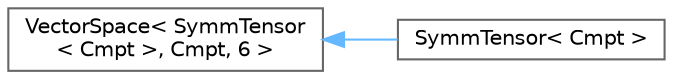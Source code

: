 digraph "Graphical Class Hierarchy"
{
 // LATEX_PDF_SIZE
  bgcolor="transparent";
  edge [fontname=Helvetica,fontsize=10,labelfontname=Helvetica,labelfontsize=10];
  node [fontname=Helvetica,fontsize=10,shape=box,height=0.2,width=0.4];
  rankdir="LR";
  Node0 [id="Node000000",label="VectorSpace\< SymmTensor\l\< Cmpt \>, Cmpt, 6 \>",height=0.2,width=0.4,color="grey40", fillcolor="white", style="filled",URL="$classFoam_1_1VectorSpace.html",tooltip=" "];
  Node0 -> Node1 [id="edge5686_Node000000_Node000001",dir="back",color="steelblue1",style="solid",tooltip=" "];
  Node1 [id="Node000001",label="SymmTensor\< Cmpt \>",height=0.2,width=0.4,color="grey40", fillcolor="white", style="filled",URL="$classFoam_1_1SymmTensor.html",tooltip="A templated (3 x 3) symmetric tensor of objects of <T>, effectively containing 6 elements,..."];
}
